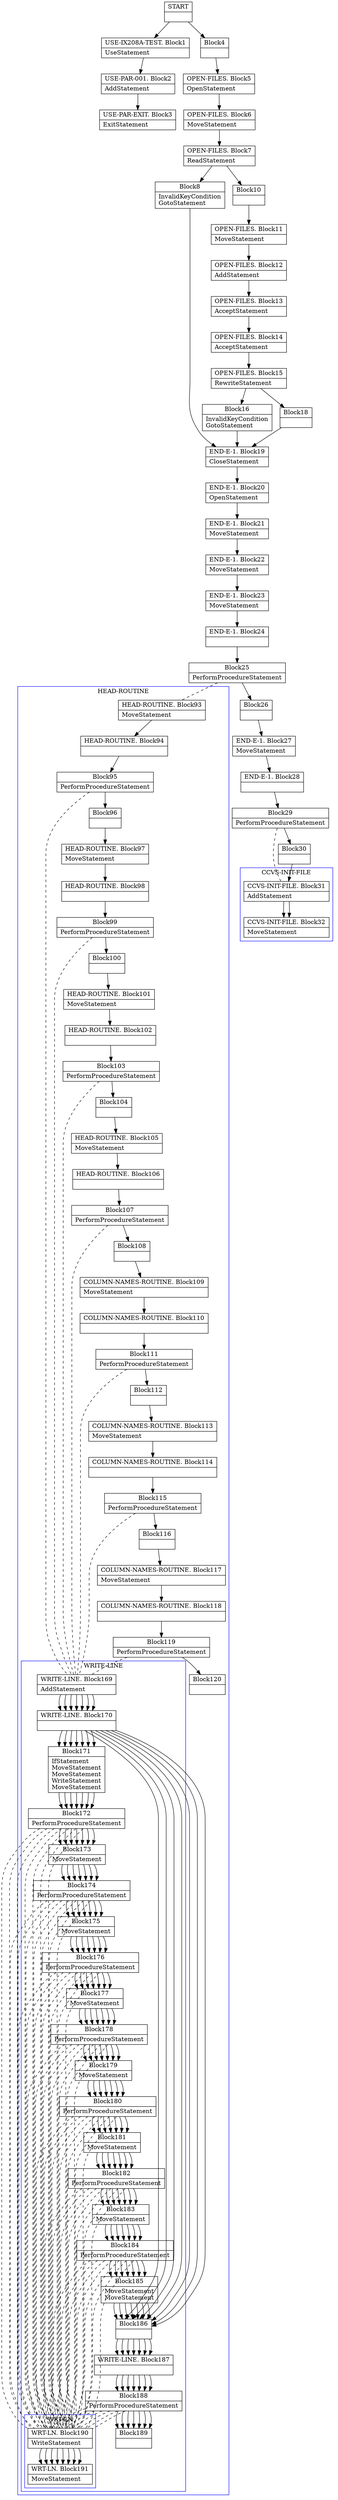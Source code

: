 digraph Cfg {
compound=true;
node [
shape = "record"
]

edge [
arrowtail = "empty"
]
Block0 [
label = "{START|}"
]
Block1 [
label = "{USE-IX208A-TEST. Block1|UseStatement\l}"
]
Block2 [
label = "{USE-PAR-001. Block2|AddStatement\l}"
]
Block3 [
label = "{USE-PAR-EXIT. Block3|ExitStatement\l}"
]
Block4 [
label = "{Block4|}"
]
Block5 [
label = "{OPEN-FILES. Block5|OpenStatement\l}"
]
Block6 [
label = "{OPEN-FILES. Block6|MoveStatement\l}"
]
Block7 [
label = "{OPEN-FILES. Block7|ReadStatement\l}"
]
Block8 [
label = "{Block8|InvalidKeyCondition\lGotoStatement\l}"
]
Block19 [
label = "{END-E-1. Block19|CloseStatement\l}"
]
Block20 [
label = "{END-E-1. Block20|OpenStatement\l}"
]
Block21 [
label = "{END-E-1. Block21|MoveStatement\l}"
]
Block22 [
label = "{END-E-1. Block22|MoveStatement\l}"
]
Block23 [
label = "{END-E-1. Block23|MoveStatement\l}"
]
Block24 [
label = "{END-E-1. Block24|}"
]
Block25 [
label = "{Block25|PerformProcedureStatement\l}"
]
subgraph cluster_1{
color = blue;
label = "HEAD-ROUTINE";
Block93 [
label = "{HEAD-ROUTINE. Block93|MoveStatement\l}"
]
Block94 [
label = "{HEAD-ROUTINE. Block94|}"
]
Block95 [
label = "{Block95|PerformProcedureStatement\l}"
]
subgraph cluster_8{
color = blue;
label = "WRITE-LINE";
Block169 [
label = "{WRITE-LINE. Block169|AddStatement\l}"
]
Block170 [
label = "{WRITE-LINE. Block170|}"
]
Block171 [
label = "{Block171|IfStatement\lMoveStatement\lMoveStatement\lWriteStatement\lMoveStatement\l}"
]
Block172 [
label = "{Block172|PerformProcedureStatement\l}"
]
subgraph cluster_22{
color = blue;
label = "WRT-LN";
Block190 [
label = "{WRT-LN. Block190|WriteStatement\l}"
]
Block191 [
label = "{WRT-LN. Block191|MoveStatement\l}"
]
Block190 -> Block191

}
Block172 -> Block190 [style=dashed, arrowhead=none]

Block173 [
label = "{Block173|MoveStatement\l}"
]
Block174 [
label = "{Block174|PerformProcedureStatement\l}"
]
subgraph cluster_23{
color = blue;
label = "WRT-LN";
Block190 [
label = "{WRT-LN. Block190|WriteStatement\l}"
]
Block191 [
label = "{WRT-LN. Block191|MoveStatement\l}"
]
Block190 -> Block191

}
Block174 -> Block190 [style=dashed, arrowhead=none]

Block175 [
label = "{Block175|MoveStatement\l}"
]
Block176 [
label = "{Block176|PerformProcedureStatement\l}"
]
subgraph cluster_24{
color = blue;
label = "WRT-LN";
Block190 [
label = "{WRT-LN. Block190|WriteStatement\l}"
]
Block191 [
label = "{WRT-LN. Block191|MoveStatement\l}"
]
Block190 -> Block191

}
Block176 -> Block190 [style=dashed, arrowhead=none]

Block177 [
label = "{Block177|MoveStatement\l}"
]
Block178 [
label = "{Block178|PerformProcedureStatement\l}"
]
subgraph cluster_25{
color = blue;
label = "WRT-LN";
Block190 [
label = "{WRT-LN. Block190|WriteStatement\l}"
]
Block191 [
label = "{WRT-LN. Block191|MoveStatement\l}"
]
Block190 -> Block191

}
Block178 -> Block190 [style=dashed, arrowhead=none]

Block179 [
label = "{Block179|MoveStatement\l}"
]
Block180 [
label = "{Block180|PerformProcedureStatement\l}"
]
subgraph cluster_26{
color = blue;
label = "WRT-LN";
Block190 [
label = "{WRT-LN. Block190|WriteStatement\l}"
]
Block191 [
label = "{WRT-LN. Block191|MoveStatement\l}"
]
Block190 -> Block191

}
Block180 -> Block190 [style=dashed, arrowhead=none]

Block181 [
label = "{Block181|MoveStatement\l}"
]
Block182 [
label = "{Block182|PerformProcedureStatement\l}"
]
subgraph cluster_27{
color = blue;
label = "WRT-LN";
Block190 [
label = "{WRT-LN. Block190|WriteStatement\l}"
]
Block191 [
label = "{WRT-LN. Block191|MoveStatement\l}"
]
Block190 -> Block191

}
Block182 -> Block190 [style=dashed, arrowhead=none]

Block183 [
label = "{Block183|MoveStatement\l}"
]
Block184 [
label = "{Block184|PerformProcedureStatement\l}"
]
subgraph cluster_28{
color = blue;
label = "WRT-LN";
Block190 [
label = "{WRT-LN. Block190|WriteStatement\l}"
]
Block191 [
label = "{WRT-LN. Block191|MoveStatement\l}"
]
Block190 -> Block191

}
Block184 -> Block190 [style=dashed, arrowhead=none]

Block185 [
label = "{Block185|MoveStatement\lMoveStatement\l}"
]
Block186 [
label = "{Block186|}"
]
Block187 [
label = "{WRITE-LINE. Block187|}"
]
Block188 [
label = "{Block188|PerformProcedureStatement\l}"
]
subgraph cluster_29{
color = blue;
label = "WRT-LN";
Block190 [
label = "{WRT-LN. Block190|WriteStatement\l}"
]
Block191 [
label = "{WRT-LN. Block191|MoveStatement\l}"
]
Block190 -> Block191

}
Block188 -> Block190 [style=dashed, arrowhead=none]

Block189 [
label = "{Block189|}"
]
Block169 -> Block170
Block170 -> Block171
Block170 -> Block186
Block171 -> Block172
Block172 -> Block173
Block173 -> Block174
Block174 -> Block175
Block175 -> Block176
Block176 -> Block177
Block177 -> Block178
Block178 -> Block179
Block179 -> Block180
Block180 -> Block181
Block181 -> Block182
Block182 -> Block183
Block183 -> Block184
Block184 -> Block185
Block185 -> Block186
Block186 -> Block187
Block187 -> Block188
Block188 -> Block189

}
Block95 -> Block169 [style=dashed, arrowhead=none]

Block96 [
label = "{Block96|}"
]
Block97 [
label = "{HEAD-ROUTINE. Block97|MoveStatement\l}"
]
Block98 [
label = "{HEAD-ROUTINE. Block98|}"
]
Block99 [
label = "{Block99|PerformProcedureStatement\l}"
]
subgraph cluster_9{
color = blue;
label = "WRITE-LINE";
Block169 [
label = "{WRITE-LINE. Block169|AddStatement\l}"
]
Block170 [
label = "{WRITE-LINE. Block170|}"
]
Block171 [
label = "{Block171|IfStatement\lMoveStatement\lMoveStatement\lWriteStatement\lMoveStatement\l}"
]
Block172 [
label = "{Block172|PerformProcedureStatement\l}"
]
Block172 -> Block190 [style=dashed, arrowhead=none]

Block173 [
label = "{Block173|MoveStatement\l}"
]
Block174 [
label = "{Block174|PerformProcedureStatement\l}"
]
Block174 -> Block190 [style=dashed, arrowhead=none]

Block175 [
label = "{Block175|MoveStatement\l}"
]
Block176 [
label = "{Block176|PerformProcedureStatement\l}"
]
Block176 -> Block190 [style=dashed, arrowhead=none]

Block177 [
label = "{Block177|MoveStatement\l}"
]
Block178 [
label = "{Block178|PerformProcedureStatement\l}"
]
Block178 -> Block190 [style=dashed, arrowhead=none]

Block179 [
label = "{Block179|MoveStatement\l}"
]
Block180 [
label = "{Block180|PerformProcedureStatement\l}"
]
Block180 -> Block190 [style=dashed, arrowhead=none]

Block181 [
label = "{Block181|MoveStatement\l}"
]
Block182 [
label = "{Block182|PerformProcedureStatement\l}"
]
Block182 -> Block190 [style=dashed, arrowhead=none]

Block183 [
label = "{Block183|MoveStatement\l}"
]
Block184 [
label = "{Block184|PerformProcedureStatement\l}"
]
Block184 -> Block190 [style=dashed, arrowhead=none]

Block185 [
label = "{Block185|MoveStatement\lMoveStatement\l}"
]
Block186 [
label = "{Block186|}"
]
Block187 [
label = "{WRITE-LINE. Block187|}"
]
Block188 [
label = "{Block188|PerformProcedureStatement\l}"
]
Block188 -> Block190 [style=dashed, arrowhead=none]

Block189 [
label = "{Block189|}"
]
Block169 -> Block170
Block170 -> Block171
Block170 -> Block186
Block171 -> Block172
Block172 -> Block173
Block173 -> Block174
Block174 -> Block175
Block175 -> Block176
Block176 -> Block177
Block177 -> Block178
Block178 -> Block179
Block179 -> Block180
Block180 -> Block181
Block181 -> Block182
Block182 -> Block183
Block183 -> Block184
Block184 -> Block185
Block185 -> Block186
Block186 -> Block187
Block187 -> Block188
Block188 -> Block189

}
Block99 -> Block169 [style=dashed, arrowhead=none]

Block100 [
label = "{Block100|}"
]
Block101 [
label = "{HEAD-ROUTINE. Block101|MoveStatement\l}"
]
Block102 [
label = "{HEAD-ROUTINE. Block102|}"
]
Block103 [
label = "{Block103|PerformProcedureStatement\l}"
]
subgraph cluster_10{
color = blue;
label = "WRITE-LINE";
Block169 [
label = "{WRITE-LINE. Block169|AddStatement\l}"
]
Block170 [
label = "{WRITE-LINE. Block170|}"
]
Block171 [
label = "{Block171|IfStatement\lMoveStatement\lMoveStatement\lWriteStatement\lMoveStatement\l}"
]
Block172 [
label = "{Block172|PerformProcedureStatement\l}"
]
Block172 -> Block190 [style=dashed, arrowhead=none]

Block173 [
label = "{Block173|MoveStatement\l}"
]
Block174 [
label = "{Block174|PerformProcedureStatement\l}"
]
Block174 -> Block190 [style=dashed, arrowhead=none]

Block175 [
label = "{Block175|MoveStatement\l}"
]
Block176 [
label = "{Block176|PerformProcedureStatement\l}"
]
Block176 -> Block190 [style=dashed, arrowhead=none]

Block177 [
label = "{Block177|MoveStatement\l}"
]
Block178 [
label = "{Block178|PerformProcedureStatement\l}"
]
Block178 -> Block190 [style=dashed, arrowhead=none]

Block179 [
label = "{Block179|MoveStatement\l}"
]
Block180 [
label = "{Block180|PerformProcedureStatement\l}"
]
Block180 -> Block190 [style=dashed, arrowhead=none]

Block181 [
label = "{Block181|MoveStatement\l}"
]
Block182 [
label = "{Block182|PerformProcedureStatement\l}"
]
Block182 -> Block190 [style=dashed, arrowhead=none]

Block183 [
label = "{Block183|MoveStatement\l}"
]
Block184 [
label = "{Block184|PerformProcedureStatement\l}"
]
Block184 -> Block190 [style=dashed, arrowhead=none]

Block185 [
label = "{Block185|MoveStatement\lMoveStatement\l}"
]
Block186 [
label = "{Block186|}"
]
Block187 [
label = "{WRITE-LINE. Block187|}"
]
Block188 [
label = "{Block188|PerformProcedureStatement\l}"
]
Block188 -> Block190 [style=dashed, arrowhead=none]

Block189 [
label = "{Block189|}"
]
Block169 -> Block170
Block170 -> Block171
Block170 -> Block186
Block171 -> Block172
Block172 -> Block173
Block173 -> Block174
Block174 -> Block175
Block175 -> Block176
Block176 -> Block177
Block177 -> Block178
Block178 -> Block179
Block179 -> Block180
Block180 -> Block181
Block181 -> Block182
Block182 -> Block183
Block183 -> Block184
Block184 -> Block185
Block185 -> Block186
Block186 -> Block187
Block187 -> Block188
Block188 -> Block189

}
Block103 -> Block169 [style=dashed, arrowhead=none]

Block104 [
label = "{Block104|}"
]
Block105 [
label = "{HEAD-ROUTINE. Block105|MoveStatement\l}"
]
Block106 [
label = "{HEAD-ROUTINE. Block106|}"
]
Block107 [
label = "{Block107|PerformProcedureStatement\l}"
]
subgraph cluster_11{
color = blue;
label = "WRITE-LINE";
Block169 [
label = "{WRITE-LINE. Block169|AddStatement\l}"
]
Block170 [
label = "{WRITE-LINE. Block170|}"
]
Block171 [
label = "{Block171|IfStatement\lMoveStatement\lMoveStatement\lWriteStatement\lMoveStatement\l}"
]
Block172 [
label = "{Block172|PerformProcedureStatement\l}"
]
Block172 -> Block190 [style=dashed, arrowhead=none]

Block173 [
label = "{Block173|MoveStatement\l}"
]
Block174 [
label = "{Block174|PerformProcedureStatement\l}"
]
Block174 -> Block190 [style=dashed, arrowhead=none]

Block175 [
label = "{Block175|MoveStatement\l}"
]
Block176 [
label = "{Block176|PerformProcedureStatement\l}"
]
Block176 -> Block190 [style=dashed, arrowhead=none]

Block177 [
label = "{Block177|MoveStatement\l}"
]
Block178 [
label = "{Block178|PerformProcedureStatement\l}"
]
Block178 -> Block190 [style=dashed, arrowhead=none]

Block179 [
label = "{Block179|MoveStatement\l}"
]
Block180 [
label = "{Block180|PerformProcedureStatement\l}"
]
Block180 -> Block190 [style=dashed, arrowhead=none]

Block181 [
label = "{Block181|MoveStatement\l}"
]
Block182 [
label = "{Block182|PerformProcedureStatement\l}"
]
Block182 -> Block190 [style=dashed, arrowhead=none]

Block183 [
label = "{Block183|MoveStatement\l}"
]
Block184 [
label = "{Block184|PerformProcedureStatement\l}"
]
Block184 -> Block190 [style=dashed, arrowhead=none]

Block185 [
label = "{Block185|MoveStatement\lMoveStatement\l}"
]
Block186 [
label = "{Block186|}"
]
Block187 [
label = "{WRITE-LINE. Block187|}"
]
Block188 [
label = "{Block188|PerformProcedureStatement\l}"
]
Block188 -> Block190 [style=dashed, arrowhead=none]

Block189 [
label = "{Block189|}"
]
Block169 -> Block170
Block170 -> Block171
Block170 -> Block186
Block171 -> Block172
Block172 -> Block173
Block173 -> Block174
Block174 -> Block175
Block175 -> Block176
Block176 -> Block177
Block177 -> Block178
Block178 -> Block179
Block179 -> Block180
Block180 -> Block181
Block181 -> Block182
Block182 -> Block183
Block183 -> Block184
Block184 -> Block185
Block185 -> Block186
Block186 -> Block187
Block187 -> Block188
Block188 -> Block189

}
Block107 -> Block169 [style=dashed, arrowhead=none]

Block108 [
label = "{Block108|}"
]
Block109 [
label = "{COLUMN-NAMES-ROUTINE. Block109|MoveStatement\l}"
]
Block110 [
label = "{COLUMN-NAMES-ROUTINE. Block110|}"
]
Block111 [
label = "{Block111|PerformProcedureStatement\l}"
]
subgraph cluster_12{
color = blue;
label = "WRITE-LINE";
Block169 [
label = "{WRITE-LINE. Block169|AddStatement\l}"
]
Block170 [
label = "{WRITE-LINE. Block170|}"
]
Block171 [
label = "{Block171|IfStatement\lMoveStatement\lMoveStatement\lWriteStatement\lMoveStatement\l}"
]
Block172 [
label = "{Block172|PerformProcedureStatement\l}"
]
Block172 -> Block190 [style=dashed, arrowhead=none]

Block173 [
label = "{Block173|MoveStatement\l}"
]
Block174 [
label = "{Block174|PerformProcedureStatement\l}"
]
Block174 -> Block190 [style=dashed, arrowhead=none]

Block175 [
label = "{Block175|MoveStatement\l}"
]
Block176 [
label = "{Block176|PerformProcedureStatement\l}"
]
Block176 -> Block190 [style=dashed, arrowhead=none]

Block177 [
label = "{Block177|MoveStatement\l}"
]
Block178 [
label = "{Block178|PerformProcedureStatement\l}"
]
Block178 -> Block190 [style=dashed, arrowhead=none]

Block179 [
label = "{Block179|MoveStatement\l}"
]
Block180 [
label = "{Block180|PerformProcedureStatement\l}"
]
Block180 -> Block190 [style=dashed, arrowhead=none]

Block181 [
label = "{Block181|MoveStatement\l}"
]
Block182 [
label = "{Block182|PerformProcedureStatement\l}"
]
Block182 -> Block190 [style=dashed, arrowhead=none]

Block183 [
label = "{Block183|MoveStatement\l}"
]
Block184 [
label = "{Block184|PerformProcedureStatement\l}"
]
Block184 -> Block190 [style=dashed, arrowhead=none]

Block185 [
label = "{Block185|MoveStatement\lMoveStatement\l}"
]
Block186 [
label = "{Block186|}"
]
Block187 [
label = "{WRITE-LINE. Block187|}"
]
Block188 [
label = "{Block188|PerformProcedureStatement\l}"
]
Block188 -> Block190 [style=dashed, arrowhead=none]

Block189 [
label = "{Block189|}"
]
Block169 -> Block170
Block170 -> Block171
Block170 -> Block186
Block171 -> Block172
Block172 -> Block173
Block173 -> Block174
Block174 -> Block175
Block175 -> Block176
Block176 -> Block177
Block177 -> Block178
Block178 -> Block179
Block179 -> Block180
Block180 -> Block181
Block181 -> Block182
Block182 -> Block183
Block183 -> Block184
Block184 -> Block185
Block185 -> Block186
Block186 -> Block187
Block187 -> Block188
Block188 -> Block189

}
Block111 -> Block169 [style=dashed, arrowhead=none]

Block112 [
label = "{Block112|}"
]
Block113 [
label = "{COLUMN-NAMES-ROUTINE. Block113|MoveStatement\l}"
]
Block114 [
label = "{COLUMN-NAMES-ROUTINE. Block114|}"
]
Block115 [
label = "{Block115|PerformProcedureStatement\l}"
]
subgraph cluster_13{
color = blue;
label = "WRITE-LINE";
Block169 [
label = "{WRITE-LINE. Block169|AddStatement\l}"
]
Block170 [
label = "{WRITE-LINE. Block170|}"
]
Block171 [
label = "{Block171|IfStatement\lMoveStatement\lMoveStatement\lWriteStatement\lMoveStatement\l}"
]
Block172 [
label = "{Block172|PerformProcedureStatement\l}"
]
Block172 -> Block190 [style=dashed, arrowhead=none]

Block173 [
label = "{Block173|MoveStatement\l}"
]
Block174 [
label = "{Block174|PerformProcedureStatement\l}"
]
Block174 -> Block190 [style=dashed, arrowhead=none]

Block175 [
label = "{Block175|MoveStatement\l}"
]
Block176 [
label = "{Block176|PerformProcedureStatement\l}"
]
Block176 -> Block190 [style=dashed, arrowhead=none]

Block177 [
label = "{Block177|MoveStatement\l}"
]
Block178 [
label = "{Block178|PerformProcedureStatement\l}"
]
Block178 -> Block190 [style=dashed, arrowhead=none]

Block179 [
label = "{Block179|MoveStatement\l}"
]
Block180 [
label = "{Block180|PerformProcedureStatement\l}"
]
Block180 -> Block190 [style=dashed, arrowhead=none]

Block181 [
label = "{Block181|MoveStatement\l}"
]
Block182 [
label = "{Block182|PerformProcedureStatement\l}"
]
Block182 -> Block190 [style=dashed, arrowhead=none]

Block183 [
label = "{Block183|MoveStatement\l}"
]
Block184 [
label = "{Block184|PerformProcedureStatement\l}"
]
Block184 -> Block190 [style=dashed, arrowhead=none]

Block185 [
label = "{Block185|MoveStatement\lMoveStatement\l}"
]
Block186 [
label = "{Block186|}"
]
Block187 [
label = "{WRITE-LINE. Block187|}"
]
Block188 [
label = "{Block188|PerformProcedureStatement\l}"
]
Block188 -> Block190 [style=dashed, arrowhead=none]

Block189 [
label = "{Block189|}"
]
Block169 -> Block170
Block170 -> Block171
Block170 -> Block186
Block171 -> Block172
Block172 -> Block173
Block173 -> Block174
Block174 -> Block175
Block175 -> Block176
Block176 -> Block177
Block177 -> Block178
Block178 -> Block179
Block179 -> Block180
Block180 -> Block181
Block181 -> Block182
Block182 -> Block183
Block183 -> Block184
Block184 -> Block185
Block185 -> Block186
Block186 -> Block187
Block187 -> Block188
Block188 -> Block189

}
Block115 -> Block169 [style=dashed, arrowhead=none]

Block116 [
label = "{Block116|}"
]
Block117 [
label = "{COLUMN-NAMES-ROUTINE. Block117|MoveStatement\l}"
]
Block118 [
label = "{COLUMN-NAMES-ROUTINE. Block118|}"
]
Block119 [
label = "{Block119|PerformProcedureStatement\l}"
]
subgraph cluster_14{
color = blue;
label = "WRITE-LINE";
Block169 [
label = "{WRITE-LINE. Block169|AddStatement\l}"
]
Block170 [
label = "{WRITE-LINE. Block170|}"
]
Block171 [
label = "{Block171|IfStatement\lMoveStatement\lMoveStatement\lWriteStatement\lMoveStatement\l}"
]
Block172 [
label = "{Block172|PerformProcedureStatement\l}"
]
Block172 -> Block190 [style=dashed, arrowhead=none]

Block173 [
label = "{Block173|MoveStatement\l}"
]
Block174 [
label = "{Block174|PerformProcedureStatement\l}"
]
Block174 -> Block190 [style=dashed, arrowhead=none]

Block175 [
label = "{Block175|MoveStatement\l}"
]
Block176 [
label = "{Block176|PerformProcedureStatement\l}"
]
Block176 -> Block190 [style=dashed, arrowhead=none]

Block177 [
label = "{Block177|MoveStatement\l}"
]
Block178 [
label = "{Block178|PerformProcedureStatement\l}"
]
Block178 -> Block190 [style=dashed, arrowhead=none]

Block179 [
label = "{Block179|MoveStatement\l}"
]
Block180 [
label = "{Block180|PerformProcedureStatement\l}"
]
Block180 -> Block190 [style=dashed, arrowhead=none]

Block181 [
label = "{Block181|MoveStatement\l}"
]
Block182 [
label = "{Block182|PerformProcedureStatement\l}"
]
Block182 -> Block190 [style=dashed, arrowhead=none]

Block183 [
label = "{Block183|MoveStatement\l}"
]
Block184 [
label = "{Block184|PerformProcedureStatement\l}"
]
Block184 -> Block190 [style=dashed, arrowhead=none]

Block185 [
label = "{Block185|MoveStatement\lMoveStatement\l}"
]
Block186 [
label = "{Block186|}"
]
Block187 [
label = "{WRITE-LINE. Block187|}"
]
Block188 [
label = "{Block188|PerformProcedureStatement\l}"
]
Block188 -> Block190 [style=dashed, arrowhead=none]

Block189 [
label = "{Block189|}"
]
Block169 -> Block170
Block170 -> Block171
Block170 -> Block186
Block171 -> Block172
Block172 -> Block173
Block173 -> Block174
Block174 -> Block175
Block175 -> Block176
Block176 -> Block177
Block177 -> Block178
Block178 -> Block179
Block179 -> Block180
Block180 -> Block181
Block181 -> Block182
Block182 -> Block183
Block183 -> Block184
Block184 -> Block185
Block185 -> Block186
Block186 -> Block187
Block187 -> Block188
Block188 -> Block189

}
Block119 -> Block169 [style=dashed, arrowhead=none]

Block120 [
label = "{Block120|}"
]
Block93 -> Block94
Block94 -> Block95
Block95 -> Block96
Block96 -> Block97
Block97 -> Block98
Block98 -> Block99
Block99 -> Block100
Block100 -> Block101
Block101 -> Block102
Block102 -> Block103
Block103 -> Block104
Block104 -> Block105
Block105 -> Block106
Block106 -> Block107
Block107 -> Block108
Block108 -> Block109
Block109 -> Block110
Block110 -> Block111
Block111 -> Block112
Block112 -> Block113
Block113 -> Block114
Block114 -> Block115
Block115 -> Block116
Block116 -> Block117
Block117 -> Block118
Block118 -> Block119
Block119 -> Block120

}
Block25 -> Block93 [style=dashed, arrowhead=none]

Block26 [
label = "{Block26|}"
]
Block27 [
label = "{END-E-1. Block27|MoveStatement\l}"
]
Block28 [
label = "{END-E-1. Block28|}"
]
Block29 [
label = "{Block29|PerformProcedureStatement\l}"
]
subgraph cluster_2{
color = blue;
label = "CCVS-INIT-FILE";
Block31 [
label = "{CCVS-INIT-FILE. Block31|AddStatement\l}"
]
Block32 [
label = "{CCVS-INIT-FILE. Block32|MoveStatement\l}"
]
Block31 -> Block32

}
Block29 -> Block31 [style=dashed, arrowhead=none]

Block30 [
label = "{Block30|}"
]
Block31 [
label = "{CCVS-INIT-FILE. Block31|AddStatement\l}"
]
Block32 [
label = "{CCVS-INIT-FILE. Block32|MoveStatement\l}"
]
Block10 [
label = "{Block10|}"
]
Block11 [
label = "{OPEN-FILES. Block11|MoveStatement\l}"
]
Block12 [
label = "{OPEN-FILES. Block12|AddStatement\l}"
]
Block13 [
label = "{OPEN-FILES. Block13|AcceptStatement\l}"
]
Block14 [
label = "{OPEN-FILES. Block14|AcceptStatement\l}"
]
Block15 [
label = "{OPEN-FILES. Block15|RewriteStatement\l}"
]
Block16 [
label = "{Block16|InvalidKeyCondition\lGotoStatement\l}"
]
Block18 [
label = "{Block18|}"
]
Block0 -> Block1
Block0 -> Block4
Block1 -> Block2
Block2 -> Block3
Block4 -> Block5
Block5 -> Block6
Block6 -> Block7
Block7 -> Block8
Block7 -> Block10
Block8 -> Block19
Block19 -> Block20
Block20 -> Block21
Block21 -> Block22
Block22 -> Block23
Block23 -> Block24
Block24 -> Block25
Block25 -> Block26
Block26 -> Block27
Block27 -> Block28
Block28 -> Block29
Block29 -> Block30
Block30 -> Block31
Block31 -> Block32
Block10 -> Block11
Block11 -> Block12
Block12 -> Block13
Block13 -> Block14
Block14 -> Block15
Block15 -> Block16
Block15 -> Block18
Block16 -> Block19
Block18 -> Block19

}
